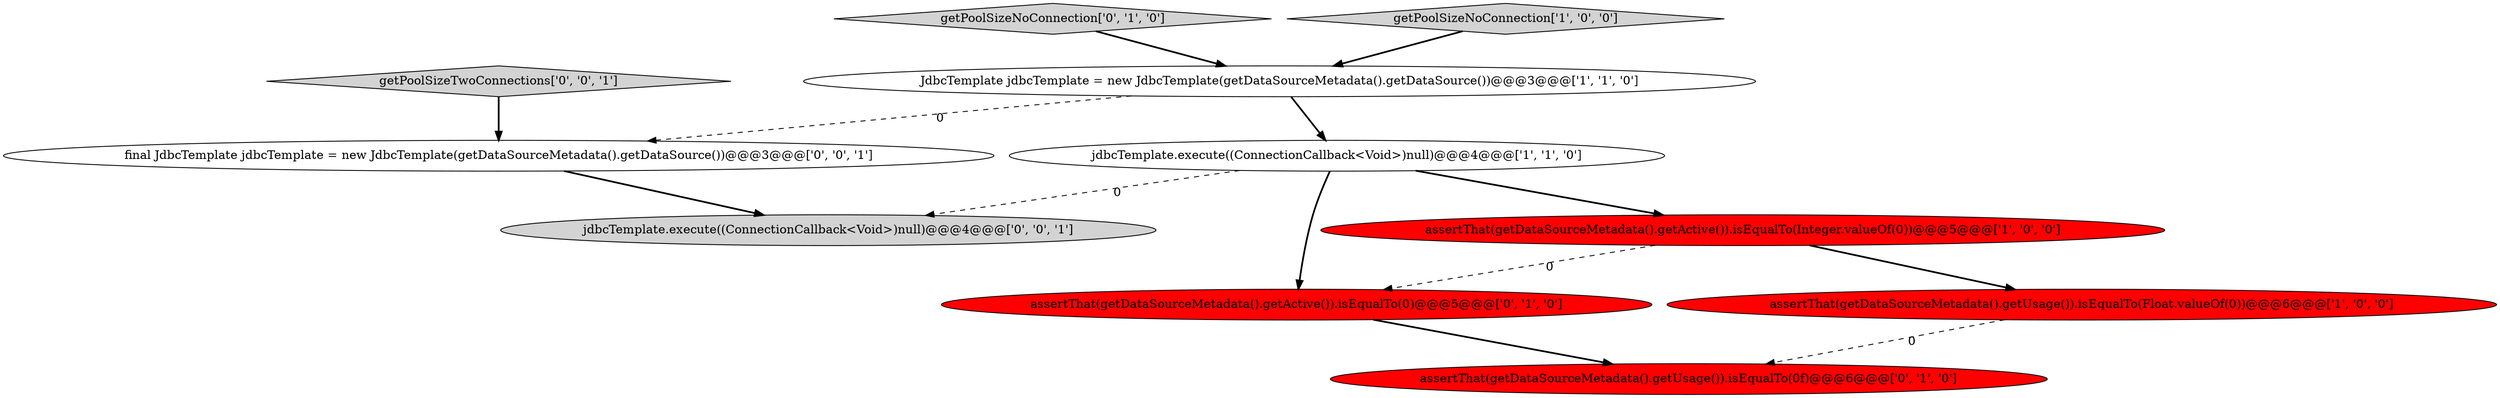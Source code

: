 digraph {
6 [style = filled, label = "assertThat(getDataSourceMetadata().getActive()).isEqualTo(0)@@@5@@@['0', '1', '0']", fillcolor = red, shape = ellipse image = "AAA1AAABBB2BBB"];
2 [style = filled, label = "JdbcTemplate jdbcTemplate = new JdbcTemplate(getDataSourceMetadata().getDataSource())@@@3@@@['1', '1', '0']", fillcolor = white, shape = ellipse image = "AAA0AAABBB1BBB"];
5 [style = filled, label = "assertThat(getDataSourceMetadata().getUsage()).isEqualTo(0f)@@@6@@@['0', '1', '0']", fillcolor = red, shape = ellipse image = "AAA1AAABBB2BBB"];
4 [style = filled, label = "jdbcTemplate.execute((ConnectionCallback<Void>)null)@@@4@@@['1', '1', '0']", fillcolor = white, shape = ellipse image = "AAA0AAABBB1BBB"];
3 [style = filled, label = "assertThat(getDataSourceMetadata().getUsage()).isEqualTo(Float.valueOf(0))@@@6@@@['1', '0', '0']", fillcolor = red, shape = ellipse image = "AAA1AAABBB1BBB"];
10 [style = filled, label = "jdbcTemplate.execute((ConnectionCallback<Void>)null)@@@4@@@['0', '0', '1']", fillcolor = lightgray, shape = ellipse image = "AAA0AAABBB3BBB"];
1 [style = filled, label = "assertThat(getDataSourceMetadata().getActive()).isEqualTo(Integer.valueOf(0))@@@5@@@['1', '0', '0']", fillcolor = red, shape = ellipse image = "AAA1AAABBB1BBB"];
7 [style = filled, label = "getPoolSizeNoConnection['0', '1', '0']", fillcolor = lightgray, shape = diamond image = "AAA0AAABBB2BBB"];
8 [style = filled, label = "final JdbcTemplate jdbcTemplate = new JdbcTemplate(getDataSourceMetadata().getDataSource())@@@3@@@['0', '0', '1']", fillcolor = white, shape = ellipse image = "AAA0AAABBB3BBB"];
9 [style = filled, label = "getPoolSizeTwoConnections['0', '0', '1']", fillcolor = lightgray, shape = diamond image = "AAA0AAABBB3BBB"];
0 [style = filled, label = "getPoolSizeNoConnection['1', '0', '0']", fillcolor = lightgray, shape = diamond image = "AAA0AAABBB1BBB"];
1->3 [style = bold, label=""];
3->5 [style = dashed, label="0"];
8->10 [style = bold, label=""];
6->5 [style = bold, label=""];
4->1 [style = bold, label=""];
4->10 [style = dashed, label="0"];
9->8 [style = bold, label=""];
2->4 [style = bold, label=""];
4->6 [style = bold, label=""];
7->2 [style = bold, label=""];
1->6 [style = dashed, label="0"];
2->8 [style = dashed, label="0"];
0->2 [style = bold, label=""];
}

